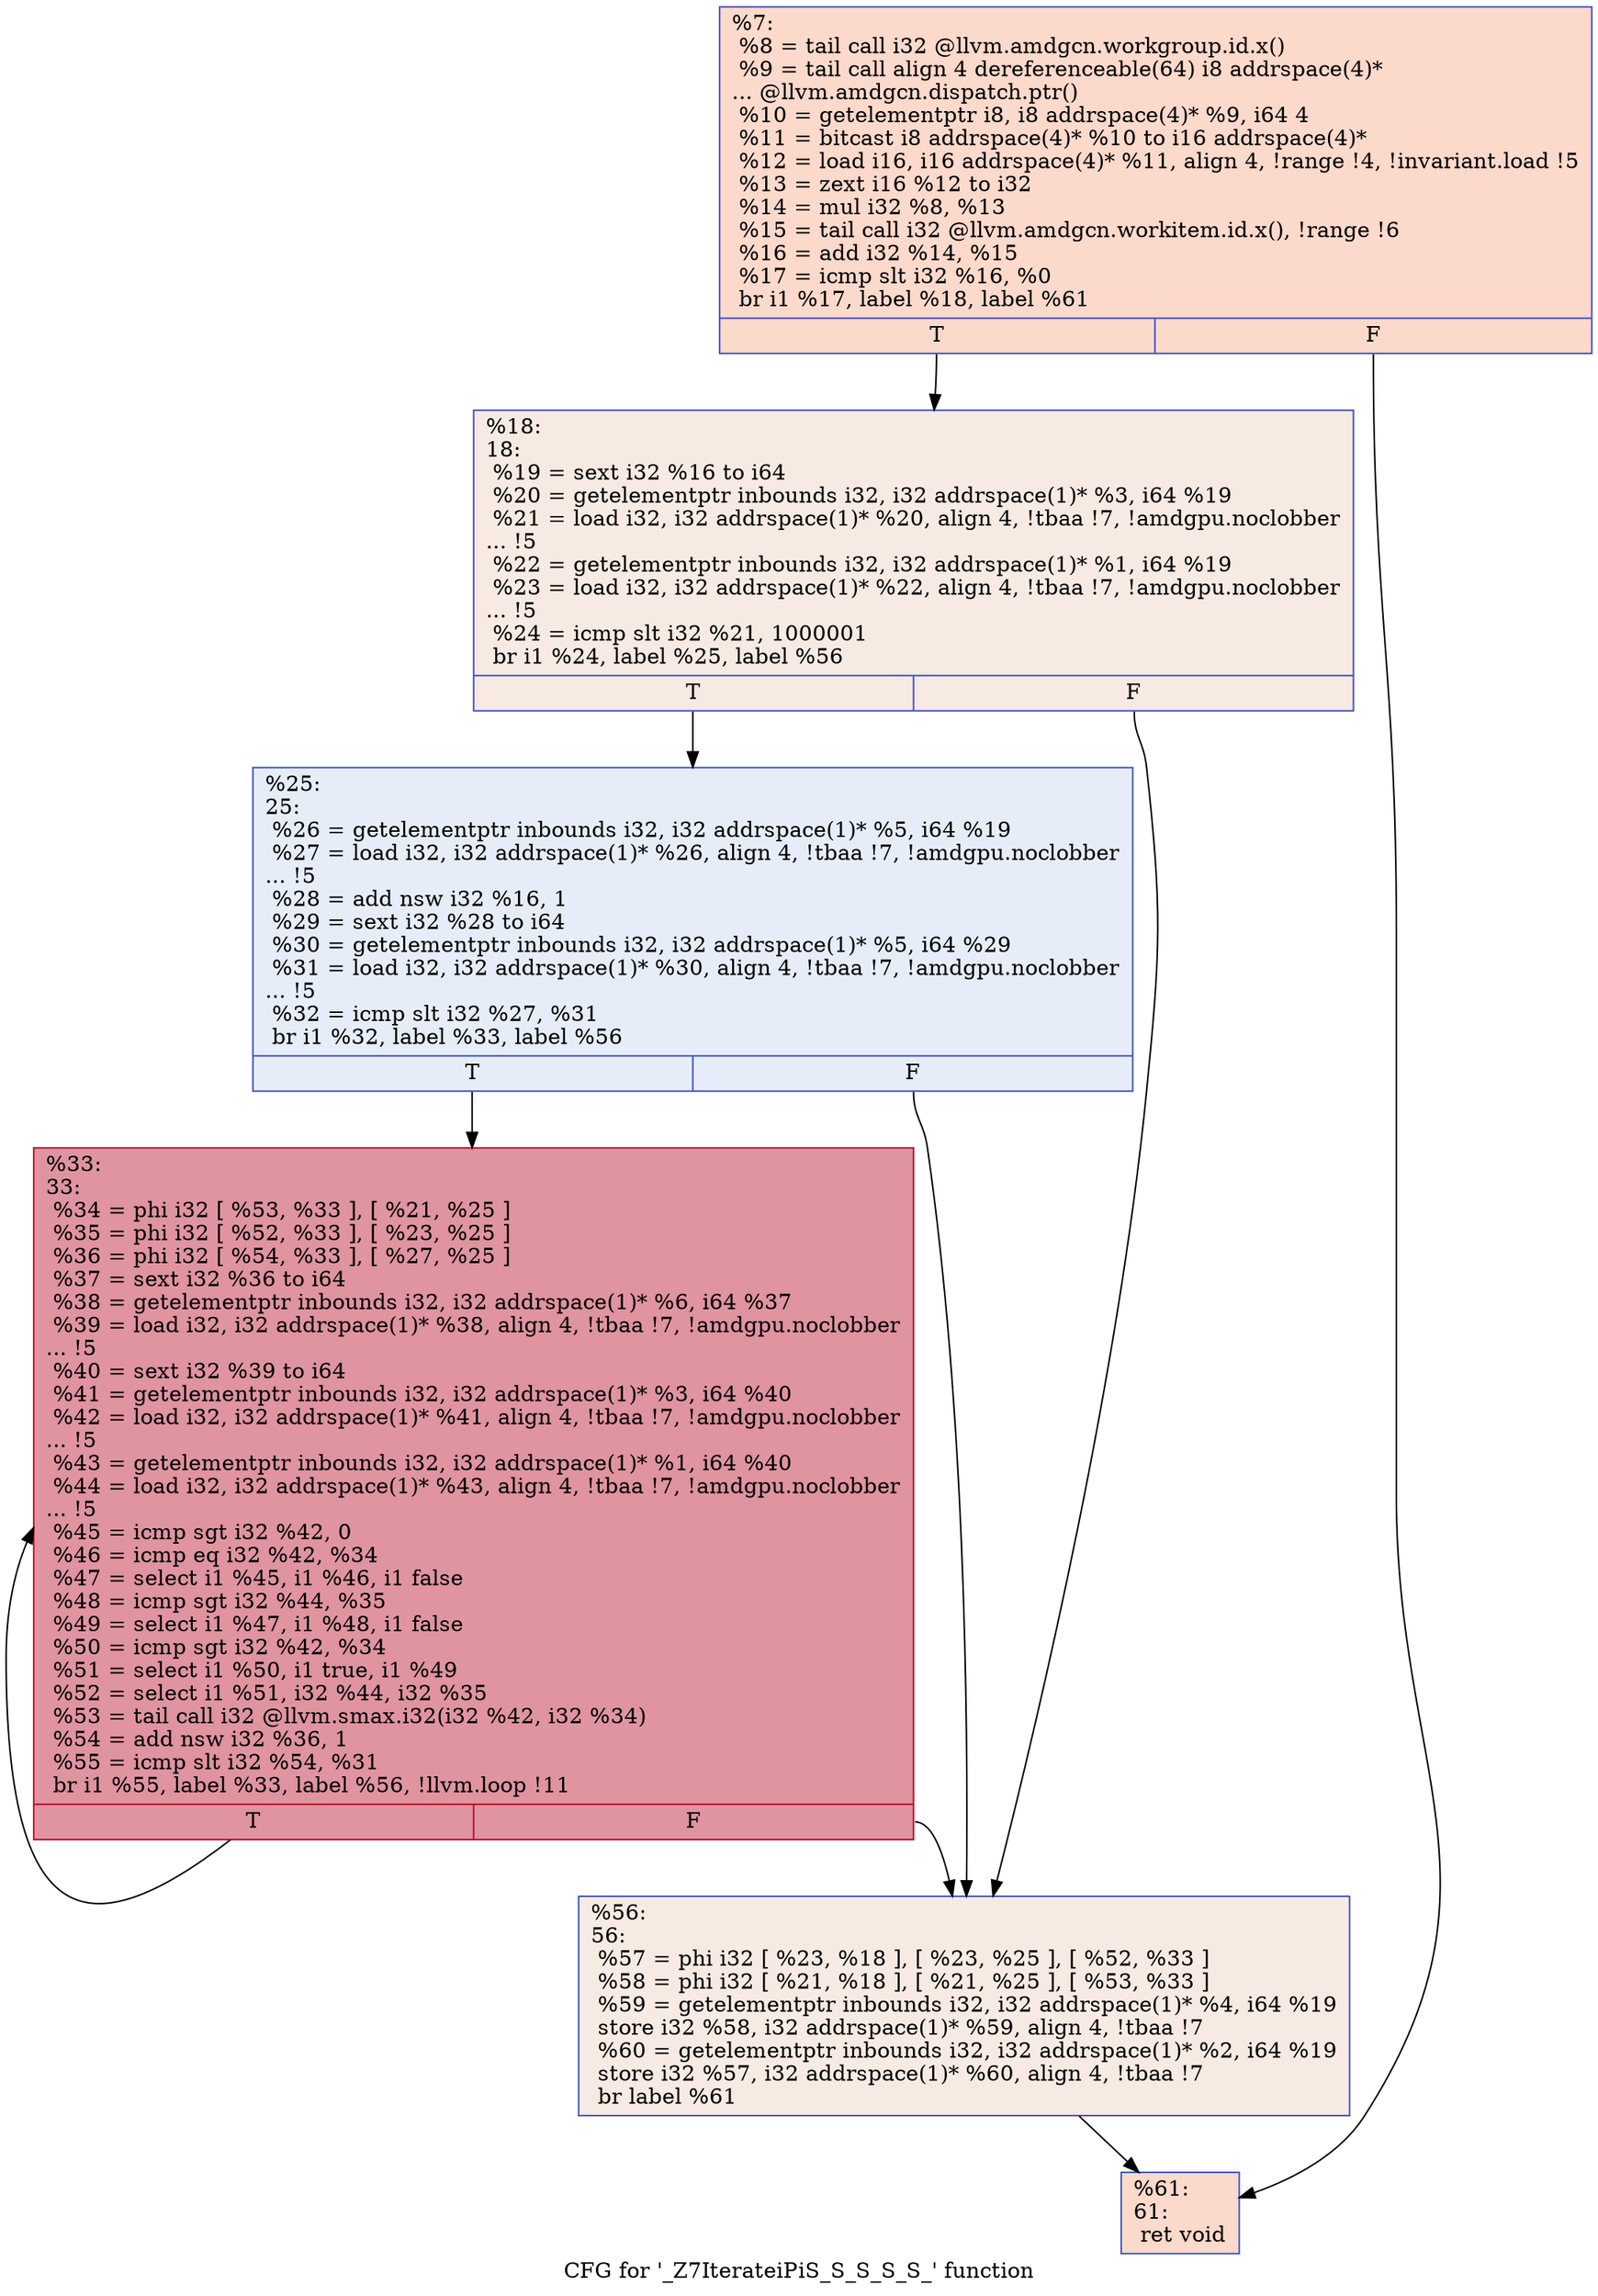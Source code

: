 digraph "CFG for '_Z7IterateiPiS_S_S_S_S_' function" {
	label="CFG for '_Z7IterateiPiS_S_S_S_S_' function";

	Node0x5cd5a70 [shape=record,color="#3d50c3ff", style=filled, fillcolor="#f7a88970",label="{%7:\l  %8 = tail call i32 @llvm.amdgcn.workgroup.id.x()\l  %9 = tail call align 4 dereferenceable(64) i8 addrspace(4)*\l... @llvm.amdgcn.dispatch.ptr()\l  %10 = getelementptr i8, i8 addrspace(4)* %9, i64 4\l  %11 = bitcast i8 addrspace(4)* %10 to i16 addrspace(4)*\l  %12 = load i16, i16 addrspace(4)* %11, align 4, !range !4, !invariant.load !5\l  %13 = zext i16 %12 to i32\l  %14 = mul i32 %8, %13\l  %15 = tail call i32 @llvm.amdgcn.workitem.id.x(), !range !6\l  %16 = add i32 %14, %15\l  %17 = icmp slt i32 %16, %0\l  br i1 %17, label %18, label %61\l|{<s0>T|<s1>F}}"];
	Node0x5cd5a70:s0 -> Node0x5cd79a0;
	Node0x5cd5a70:s1 -> Node0x5cd7a30;
	Node0x5cd79a0 [shape=record,color="#3d50c3ff", style=filled, fillcolor="#eed0c070",label="{%18:\l18:                                               \l  %19 = sext i32 %16 to i64\l  %20 = getelementptr inbounds i32, i32 addrspace(1)* %3, i64 %19\l  %21 = load i32, i32 addrspace(1)* %20, align 4, !tbaa !7, !amdgpu.noclobber\l... !5\l  %22 = getelementptr inbounds i32, i32 addrspace(1)* %1, i64 %19\l  %23 = load i32, i32 addrspace(1)* %22, align 4, !tbaa !7, !amdgpu.noclobber\l... !5\l  %24 = icmp slt i32 %21, 1000001\l  br i1 %24, label %25, label %56\l|{<s0>T|<s1>F}}"];
	Node0x5cd79a0:s0 -> Node0x5cd8c70;
	Node0x5cd79a0:s1 -> Node0x5cd8d00;
	Node0x5cd8c70 [shape=record,color="#3d50c3ff", style=filled, fillcolor="#c7d7f070",label="{%25:\l25:                                               \l  %26 = getelementptr inbounds i32, i32 addrspace(1)* %5, i64 %19\l  %27 = load i32, i32 addrspace(1)* %26, align 4, !tbaa !7, !amdgpu.noclobber\l... !5\l  %28 = add nsw i32 %16, 1\l  %29 = sext i32 %28 to i64\l  %30 = getelementptr inbounds i32, i32 addrspace(1)* %5, i64 %29\l  %31 = load i32, i32 addrspace(1)* %30, align 4, !tbaa !7, !amdgpu.noclobber\l... !5\l  %32 = icmp slt i32 %27, %31\l  br i1 %32, label %33, label %56\l|{<s0>T|<s1>F}}"];
	Node0x5cd8c70:s0 -> Node0x5cd7890;
	Node0x5cd8c70:s1 -> Node0x5cd8d00;
	Node0x5cd7890 [shape=record,color="#b70d28ff", style=filled, fillcolor="#b70d2870",label="{%33:\l33:                                               \l  %34 = phi i32 [ %53, %33 ], [ %21, %25 ]\l  %35 = phi i32 [ %52, %33 ], [ %23, %25 ]\l  %36 = phi i32 [ %54, %33 ], [ %27, %25 ]\l  %37 = sext i32 %36 to i64\l  %38 = getelementptr inbounds i32, i32 addrspace(1)* %6, i64 %37\l  %39 = load i32, i32 addrspace(1)* %38, align 4, !tbaa !7, !amdgpu.noclobber\l... !5\l  %40 = sext i32 %39 to i64\l  %41 = getelementptr inbounds i32, i32 addrspace(1)* %3, i64 %40\l  %42 = load i32, i32 addrspace(1)* %41, align 4, !tbaa !7, !amdgpu.noclobber\l... !5\l  %43 = getelementptr inbounds i32, i32 addrspace(1)* %1, i64 %40\l  %44 = load i32, i32 addrspace(1)* %43, align 4, !tbaa !7, !amdgpu.noclobber\l... !5\l  %45 = icmp sgt i32 %42, 0\l  %46 = icmp eq i32 %42, %34\l  %47 = select i1 %45, i1 %46, i1 false\l  %48 = icmp sgt i32 %44, %35\l  %49 = select i1 %47, i1 %48, i1 false\l  %50 = icmp sgt i32 %42, %34\l  %51 = select i1 %50, i1 true, i1 %49\l  %52 = select i1 %51, i32 %44, i32 %35\l  %53 = tail call i32 @llvm.smax.i32(i32 %42, i32 %34)\l  %54 = add nsw i32 %36, 1\l  %55 = icmp slt i32 %54, %31\l  br i1 %55, label %33, label %56, !llvm.loop !11\l|{<s0>T|<s1>F}}"];
	Node0x5cd7890:s0 -> Node0x5cd7890;
	Node0x5cd7890:s1 -> Node0x5cd8d00;
	Node0x5cd8d00 [shape=record,color="#3d50c3ff", style=filled, fillcolor="#eed0c070",label="{%56:\l56:                                               \l  %57 = phi i32 [ %23, %18 ], [ %23, %25 ], [ %52, %33 ]\l  %58 = phi i32 [ %21, %18 ], [ %21, %25 ], [ %53, %33 ]\l  %59 = getelementptr inbounds i32, i32 addrspace(1)* %4, i64 %19\l  store i32 %58, i32 addrspace(1)* %59, align 4, !tbaa !7\l  %60 = getelementptr inbounds i32, i32 addrspace(1)* %2, i64 %19\l  store i32 %57, i32 addrspace(1)* %60, align 4, !tbaa !7\l  br label %61\l}"];
	Node0x5cd8d00 -> Node0x5cd7a30;
	Node0x5cd7a30 [shape=record,color="#3d50c3ff", style=filled, fillcolor="#f7a88970",label="{%61:\l61:                                               \l  ret void\l}"];
}
